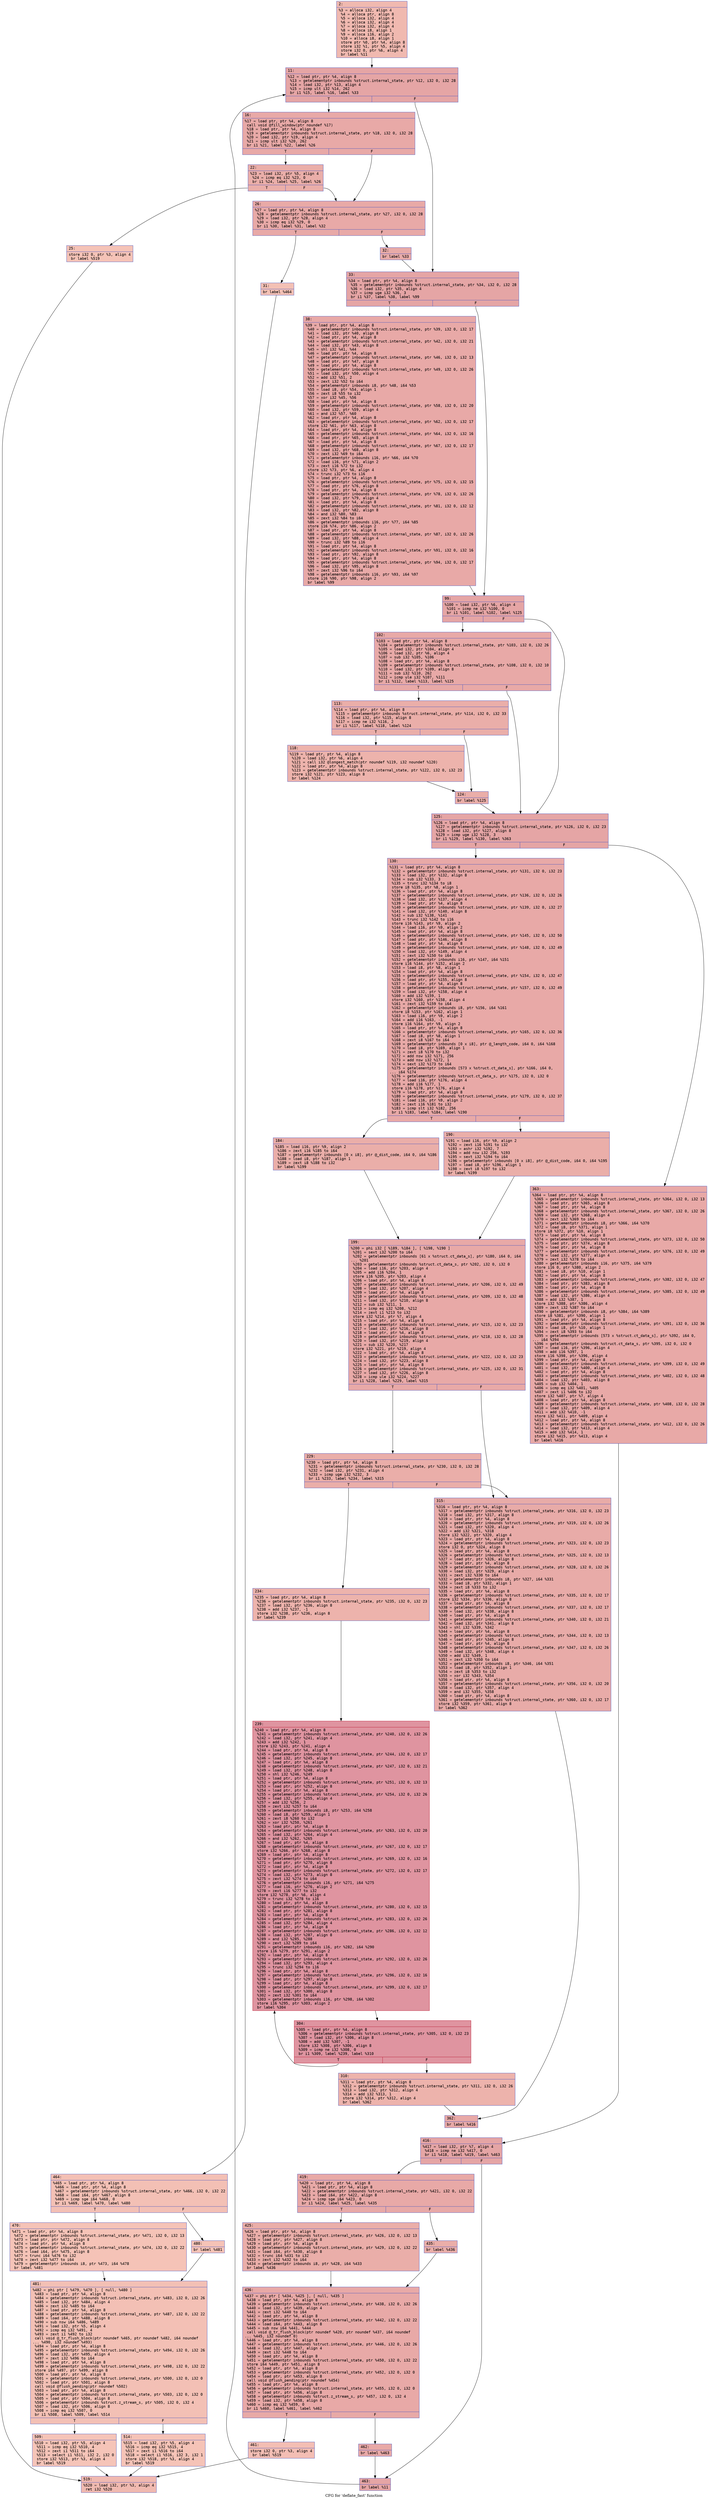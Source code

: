 digraph "CFG for 'deflate_fast' function" {
	label="CFG for 'deflate_fast' function";

	Node0x600000a3a490 [shape=record,color="#3d50c3ff", style=filled, fillcolor="#de614d70" fontname="Courier",label="{2:\l|  %3 = alloca i32, align 4\l  %4 = alloca ptr, align 8\l  %5 = alloca i32, align 4\l  %6 = alloca i32, align 4\l  %7 = alloca i32, align 4\l  %8 = alloca i8, align 1\l  %9 = alloca i16, align 2\l  %10 = alloca i8, align 1\l  store ptr %0, ptr %4, align 8\l  store i32 %1, ptr %5, align 4\l  store i32 0, ptr %6, align 4\l  br label %11\l}"];
	Node0x600000a3a490 -> Node0x600000a3a580[tooltip="2 -> 11\nProbability 100.00%" ];
	Node0x600000a3a580 [shape=record,color="#3d50c3ff", style=filled, fillcolor="#c5333470" fontname="Courier",label="{11:\l|  %12 = load ptr, ptr %4, align 8\l  %13 = getelementptr inbounds %struct.internal_state, ptr %12, i32 0, i32 28\l  %14 = load i32, ptr %13, align 4\l  %15 = icmp ult i32 %14, 262\l  br i1 %15, label %16, label %33\l|{<s0>T|<s1>F}}"];
	Node0x600000a3a580:s0 -> Node0x600000a3a5d0[tooltip="11 -> 16\nProbability 50.00%" ];
	Node0x600000a3a580:s1 -> Node0x600000a3a7b0[tooltip="11 -> 33\nProbability 50.00%" ];
	Node0x600000a3a5d0 [shape=record,color="#3d50c3ff", style=filled, fillcolor="#ca3b3770" fontname="Courier",label="{16:\l|  %17 = load ptr, ptr %4, align 8\l  call void @fill_window(ptr noundef %17)\l  %18 = load ptr, ptr %4, align 8\l  %19 = getelementptr inbounds %struct.internal_state, ptr %18, i32 0, i32 28\l  %20 = load i32, ptr %19, align 4\l  %21 = icmp ult i32 %20, 262\l  br i1 %21, label %22, label %26\l|{<s0>T|<s1>F}}"];
	Node0x600000a3a5d0:s0 -> Node0x600000a3a620[tooltip="16 -> 22\nProbability 50.00%" ];
	Node0x600000a3a5d0:s1 -> Node0x600000a3a6c0[tooltip="16 -> 26\nProbability 50.00%" ];
	Node0x600000a3a620 [shape=record,color="#3d50c3ff", style=filled, fillcolor="#d0473d70" fontname="Courier",label="{22:\l|  %23 = load i32, ptr %5, align 4\l  %24 = icmp eq i32 %23, 0\l  br i1 %24, label %25, label %26\l|{<s0>T|<s1>F}}"];
	Node0x600000a3a620:s0 -> Node0x600000a3a670[tooltip="22 -> 25\nProbability 3.12%" ];
	Node0x600000a3a620:s1 -> Node0x600000a3a6c0[tooltip="22 -> 26\nProbability 96.88%" ];
	Node0x600000a3a670 [shape=record,color="#3d50c3ff", style=filled, fillcolor="#e8765c70" fontname="Courier",label="{25:\l|  store i32 0, ptr %3, align 4\l  br label %519\l}"];
	Node0x600000a3a670 -> Node0x600000a3b250[tooltip="25 -> 519\nProbability 100.00%" ];
	Node0x600000a3a6c0 [shape=record,color="#3d50c3ff", style=filled, fillcolor="#ca3b3770" fontname="Courier",label="{26:\l|  %27 = load ptr, ptr %4, align 8\l  %28 = getelementptr inbounds %struct.internal_state, ptr %27, i32 0, i32 28\l  %29 = load i32, ptr %28, align 4\l  %30 = icmp eq i32 %29, 0\l  br i1 %30, label %31, label %32\l|{<s0>T|<s1>F}}"];
	Node0x600000a3a6c0:s0 -> Node0x600000a3a710[tooltip="26 -> 31\nProbability 3.12%" ];
	Node0x600000a3a6c0:s1 -> Node0x600000a3a760[tooltip="26 -> 32\nProbability 96.88%" ];
	Node0x600000a3a710 [shape=record,color="#3d50c3ff", style=filled, fillcolor="#e5705870" fontname="Courier",label="{31:\l|  br label %464\l}"];
	Node0x600000a3a710 -> Node0x600000a3b070[tooltip="31 -> 464\nProbability 100.00%" ];
	Node0x600000a3a760 [shape=record,color="#3d50c3ff", style=filled, fillcolor="#cc403a70" fontname="Courier",label="{32:\l|  br label %33\l}"];
	Node0x600000a3a760 -> Node0x600000a3a7b0[tooltip="32 -> 33\nProbability 100.00%" ];
	Node0x600000a3a7b0 [shape=record,color="#3d50c3ff", style=filled, fillcolor="#c5333470" fontname="Courier",label="{33:\l|  %34 = load ptr, ptr %4, align 8\l  %35 = getelementptr inbounds %struct.internal_state, ptr %34, i32 0, i32 28\l  %36 = load i32, ptr %35, align 4\l  %37 = icmp uge i32 %36, 3\l  br i1 %37, label %38, label %99\l|{<s0>T|<s1>F}}"];
	Node0x600000a3a7b0:s0 -> Node0x600000a3a800[tooltip="33 -> 38\nProbability 50.00%" ];
	Node0x600000a3a7b0:s1 -> Node0x600000a3a850[tooltip="33 -> 99\nProbability 50.00%" ];
	Node0x600000a3a800 [shape=record,color="#3d50c3ff", style=filled, fillcolor="#ca3b3770" fontname="Courier",label="{38:\l|  %39 = load ptr, ptr %4, align 8\l  %40 = getelementptr inbounds %struct.internal_state, ptr %39, i32 0, i32 17\l  %41 = load i32, ptr %40, align 8\l  %42 = load ptr, ptr %4, align 8\l  %43 = getelementptr inbounds %struct.internal_state, ptr %42, i32 0, i32 21\l  %44 = load i32, ptr %43, align 8\l  %45 = shl i32 %41, %44\l  %46 = load ptr, ptr %4, align 8\l  %47 = getelementptr inbounds %struct.internal_state, ptr %46, i32 0, i32 13\l  %48 = load ptr, ptr %47, align 8\l  %49 = load ptr, ptr %4, align 8\l  %50 = getelementptr inbounds %struct.internal_state, ptr %49, i32 0, i32 26\l  %51 = load i32, ptr %50, align 4\l  %52 = add i32 %51, 2\l  %53 = zext i32 %52 to i64\l  %54 = getelementptr inbounds i8, ptr %48, i64 %53\l  %55 = load i8, ptr %54, align 1\l  %56 = zext i8 %55 to i32\l  %57 = xor i32 %45, %56\l  %58 = load ptr, ptr %4, align 8\l  %59 = getelementptr inbounds %struct.internal_state, ptr %58, i32 0, i32 20\l  %60 = load i32, ptr %59, align 4\l  %61 = and i32 %57, %60\l  %62 = load ptr, ptr %4, align 8\l  %63 = getelementptr inbounds %struct.internal_state, ptr %62, i32 0, i32 17\l  store i32 %61, ptr %63, align 8\l  %64 = load ptr, ptr %4, align 8\l  %65 = getelementptr inbounds %struct.internal_state, ptr %64, i32 0, i32 16\l  %66 = load ptr, ptr %65, align 8\l  %67 = load ptr, ptr %4, align 8\l  %68 = getelementptr inbounds %struct.internal_state, ptr %67, i32 0, i32 17\l  %69 = load i32, ptr %68, align 8\l  %70 = zext i32 %69 to i64\l  %71 = getelementptr inbounds i16, ptr %66, i64 %70\l  %72 = load i16, ptr %71, align 2\l  %73 = zext i16 %72 to i32\l  store i32 %73, ptr %6, align 4\l  %74 = trunc i32 %73 to i16\l  %75 = load ptr, ptr %4, align 8\l  %76 = getelementptr inbounds %struct.internal_state, ptr %75, i32 0, i32 15\l  %77 = load ptr, ptr %76, align 8\l  %78 = load ptr, ptr %4, align 8\l  %79 = getelementptr inbounds %struct.internal_state, ptr %78, i32 0, i32 26\l  %80 = load i32, ptr %79, align 4\l  %81 = load ptr, ptr %4, align 8\l  %82 = getelementptr inbounds %struct.internal_state, ptr %81, i32 0, i32 12\l  %83 = load i32, ptr %82, align 8\l  %84 = and i32 %80, %83\l  %85 = zext i32 %84 to i64\l  %86 = getelementptr inbounds i16, ptr %77, i64 %85\l  store i16 %74, ptr %86, align 2\l  %87 = load ptr, ptr %4, align 8\l  %88 = getelementptr inbounds %struct.internal_state, ptr %87, i32 0, i32 26\l  %89 = load i32, ptr %88, align 4\l  %90 = trunc i32 %89 to i16\l  %91 = load ptr, ptr %4, align 8\l  %92 = getelementptr inbounds %struct.internal_state, ptr %91, i32 0, i32 16\l  %93 = load ptr, ptr %92, align 8\l  %94 = load ptr, ptr %4, align 8\l  %95 = getelementptr inbounds %struct.internal_state, ptr %94, i32 0, i32 17\l  %96 = load i32, ptr %95, align 8\l  %97 = zext i32 %96 to i64\l  %98 = getelementptr inbounds i16, ptr %93, i64 %97\l  store i16 %90, ptr %98, align 2\l  br label %99\l}"];
	Node0x600000a3a800 -> Node0x600000a3a850[tooltip="38 -> 99\nProbability 100.00%" ];
	Node0x600000a3a850 [shape=record,color="#3d50c3ff", style=filled, fillcolor="#c5333470" fontname="Courier",label="{99:\l|  %100 = load i32, ptr %6, align 4\l  %101 = icmp ne i32 %100, 0\l  br i1 %101, label %102, label %125\l|{<s0>T|<s1>F}}"];
	Node0x600000a3a850:s0 -> Node0x600000a3a8a0[tooltip="99 -> 102\nProbability 62.50%" ];
	Node0x600000a3a850:s1 -> Node0x600000a3a9e0[tooltip="99 -> 125\nProbability 37.50%" ];
	Node0x600000a3a8a0 [shape=record,color="#3d50c3ff", style=filled, fillcolor="#ca3b3770" fontname="Courier",label="{102:\l|  %103 = load ptr, ptr %4, align 8\l  %104 = getelementptr inbounds %struct.internal_state, ptr %103, i32 0, i32 26\l  %105 = load i32, ptr %104, align 4\l  %106 = load i32, ptr %6, align 4\l  %107 = sub i32 %105, %106\l  %108 = load ptr, ptr %4, align 8\l  %109 = getelementptr inbounds %struct.internal_state, ptr %108, i32 0, i32 10\l  %110 = load i32, ptr %109, align 8\l  %111 = sub i32 %110, 262\l  %112 = icmp ule i32 %107, %111\l  br i1 %112, label %113, label %125\l|{<s0>T|<s1>F}}"];
	Node0x600000a3a8a0:s0 -> Node0x600000a3a8f0[tooltip="102 -> 113\nProbability 50.00%" ];
	Node0x600000a3a8a0:s1 -> Node0x600000a3a9e0[tooltip="102 -> 125\nProbability 50.00%" ];
	Node0x600000a3a8f0 [shape=record,color="#3d50c3ff", style=filled, fillcolor="#d0473d70" fontname="Courier",label="{113:\l|  %114 = load ptr, ptr %4, align 8\l  %115 = getelementptr inbounds %struct.internal_state, ptr %114, i32 0, i32 33\l  %116 = load i32, ptr %115, align 8\l  %117 = icmp ne i32 %116, 2\l  br i1 %117, label %118, label %124\l|{<s0>T|<s1>F}}"];
	Node0x600000a3a8f0:s0 -> Node0x600000a3a940[tooltip="113 -> 118\nProbability 50.00%" ];
	Node0x600000a3a8f0:s1 -> Node0x600000a3a990[tooltip="113 -> 124\nProbability 50.00%" ];
	Node0x600000a3a940 [shape=record,color="#3d50c3ff", style=filled, fillcolor="#d6524470" fontname="Courier",label="{118:\l|  %119 = load ptr, ptr %4, align 8\l  %120 = load i32, ptr %6, align 4\l  %121 = call i32 @longest_match(ptr noundef %119, i32 noundef %120)\l  %122 = load ptr, ptr %4, align 8\l  %123 = getelementptr inbounds %struct.internal_state, ptr %122, i32 0, i32 23\l  store i32 %121, ptr %123, align 8\l  br label %124\l}"];
	Node0x600000a3a940 -> Node0x600000a3a990[tooltip="118 -> 124\nProbability 100.00%" ];
	Node0x600000a3a990 [shape=record,color="#3d50c3ff", style=filled, fillcolor="#d0473d70" fontname="Courier",label="{124:\l|  br label %125\l}"];
	Node0x600000a3a990 -> Node0x600000a3a9e0[tooltip="124 -> 125\nProbability 100.00%" ];
	Node0x600000a3a9e0 [shape=record,color="#3d50c3ff", style=filled, fillcolor="#c5333470" fontname="Courier",label="{125:\l|  %126 = load ptr, ptr %4, align 8\l  %127 = getelementptr inbounds %struct.internal_state, ptr %126, i32 0, i32 23\l  %128 = load i32, ptr %127, align 8\l  %129 = icmp uge i32 %128, 3\l  br i1 %129, label %130, label %363\l|{<s0>T|<s1>F}}"];
	Node0x600000a3a9e0:s0 -> Node0x600000a3aa30[tooltip="125 -> 130\nProbability 50.00%" ];
	Node0x600000a3a9e0:s1 -> Node0x600000a3ada0[tooltip="125 -> 363\nProbability 50.00%" ];
	Node0x600000a3aa30 [shape=record,color="#3d50c3ff", style=filled, fillcolor="#ca3b3770" fontname="Courier",label="{130:\l|  %131 = load ptr, ptr %4, align 8\l  %132 = getelementptr inbounds %struct.internal_state, ptr %131, i32 0, i32 23\l  %133 = load i32, ptr %132, align 8\l  %134 = sub i32 %133, 3\l  %135 = trunc i32 %134 to i8\l  store i8 %135, ptr %8, align 1\l  %136 = load ptr, ptr %4, align 8\l  %137 = getelementptr inbounds %struct.internal_state, ptr %136, i32 0, i32 26\l  %138 = load i32, ptr %137, align 4\l  %139 = load ptr, ptr %4, align 8\l  %140 = getelementptr inbounds %struct.internal_state, ptr %139, i32 0, i32 27\l  %141 = load i32, ptr %140, align 8\l  %142 = sub i32 %138, %141\l  %143 = trunc i32 %142 to i16\l  store i16 %143, ptr %9, align 2\l  %144 = load i16, ptr %9, align 2\l  %145 = load ptr, ptr %4, align 8\l  %146 = getelementptr inbounds %struct.internal_state, ptr %145, i32 0, i32 50\l  %147 = load ptr, ptr %146, align 8\l  %148 = load ptr, ptr %4, align 8\l  %149 = getelementptr inbounds %struct.internal_state, ptr %148, i32 0, i32 49\l  %150 = load i32, ptr %149, align 4\l  %151 = zext i32 %150 to i64\l  %152 = getelementptr inbounds i16, ptr %147, i64 %151\l  store i16 %144, ptr %152, align 2\l  %153 = load i8, ptr %8, align 1\l  %154 = load ptr, ptr %4, align 8\l  %155 = getelementptr inbounds %struct.internal_state, ptr %154, i32 0, i32 47\l  %156 = load ptr, ptr %155, align 8\l  %157 = load ptr, ptr %4, align 8\l  %158 = getelementptr inbounds %struct.internal_state, ptr %157, i32 0, i32 49\l  %159 = load i32, ptr %158, align 4\l  %160 = add i32 %159, 1\l  store i32 %160, ptr %158, align 4\l  %161 = zext i32 %159 to i64\l  %162 = getelementptr inbounds i8, ptr %156, i64 %161\l  store i8 %153, ptr %162, align 1\l  %163 = load i16, ptr %9, align 2\l  %164 = add i16 %163, -1\l  store i16 %164, ptr %9, align 2\l  %165 = load ptr, ptr %4, align 8\l  %166 = getelementptr inbounds %struct.internal_state, ptr %165, i32 0, i32 36\l  %167 = load i8, ptr %8, align 1\l  %168 = zext i8 %167 to i64\l  %169 = getelementptr inbounds [0 x i8], ptr @_length_code, i64 0, i64 %168\l  %170 = load i8, ptr %169, align 1\l  %171 = zext i8 %170 to i32\l  %172 = add nsw i32 %171, 256\l  %173 = add nsw i32 %172, 1\l  %174 = sext i32 %173 to i64\l  %175 = getelementptr inbounds [573 x %struct.ct_data_s], ptr %166, i64 0,\l... i64 %174\l  %176 = getelementptr inbounds %struct.ct_data_s, ptr %175, i32 0, i32 0\l  %177 = load i16, ptr %176, align 4\l  %178 = add i16 %177, 1\l  store i16 %178, ptr %176, align 4\l  %179 = load ptr, ptr %4, align 8\l  %180 = getelementptr inbounds %struct.internal_state, ptr %179, i32 0, i32 37\l  %181 = load i16, ptr %9, align 2\l  %182 = zext i16 %181 to i32\l  %183 = icmp slt i32 %182, 256\l  br i1 %183, label %184, label %190\l|{<s0>T|<s1>F}}"];
	Node0x600000a3aa30:s0 -> Node0x600000a3aa80[tooltip="130 -> 184\nProbability 50.00%" ];
	Node0x600000a3aa30:s1 -> Node0x600000a3aad0[tooltip="130 -> 190\nProbability 50.00%" ];
	Node0x600000a3aa80 [shape=record,color="#3d50c3ff", style=filled, fillcolor="#d0473d70" fontname="Courier",label="{184:\l|  %185 = load i16, ptr %9, align 2\l  %186 = zext i16 %185 to i64\l  %187 = getelementptr inbounds [0 x i8], ptr @_dist_code, i64 0, i64 %186\l  %188 = load i8, ptr %187, align 1\l  %189 = zext i8 %188 to i32\l  br label %199\l}"];
	Node0x600000a3aa80 -> Node0x600000a3ab20[tooltip="184 -> 199\nProbability 100.00%" ];
	Node0x600000a3aad0 [shape=record,color="#3d50c3ff", style=filled, fillcolor="#d0473d70" fontname="Courier",label="{190:\l|  %191 = load i16, ptr %9, align 2\l  %192 = zext i16 %191 to i32\l  %193 = ashr i32 %192, 7\l  %194 = add nsw i32 256, %193\l  %195 = sext i32 %194 to i64\l  %196 = getelementptr inbounds [0 x i8], ptr @_dist_code, i64 0, i64 %195\l  %197 = load i8, ptr %196, align 1\l  %198 = zext i8 %197 to i32\l  br label %199\l}"];
	Node0x600000a3aad0 -> Node0x600000a3ab20[tooltip="190 -> 199\nProbability 100.00%" ];
	Node0x600000a3ab20 [shape=record,color="#3d50c3ff", style=filled, fillcolor="#ca3b3770" fontname="Courier",label="{199:\l|  %200 = phi i32 [ %189, %184 ], [ %198, %190 ]\l  %201 = sext i32 %200 to i64\l  %202 = getelementptr inbounds [61 x %struct.ct_data_s], ptr %180, i64 0, i64\l... %201\l  %203 = getelementptr inbounds %struct.ct_data_s, ptr %202, i32 0, i32 0\l  %204 = load i16, ptr %203, align 4\l  %205 = add i16 %204, 1\l  store i16 %205, ptr %203, align 4\l  %206 = load ptr, ptr %4, align 8\l  %207 = getelementptr inbounds %struct.internal_state, ptr %206, i32 0, i32 49\l  %208 = load i32, ptr %207, align 4\l  %209 = load ptr, ptr %4, align 8\l  %210 = getelementptr inbounds %struct.internal_state, ptr %209, i32 0, i32 48\l  %211 = load i32, ptr %210, align 8\l  %212 = sub i32 %211, 1\l  %213 = icmp eq i32 %208, %212\l  %214 = zext i1 %213 to i32\l  store i32 %214, ptr %7, align 4\l  %215 = load ptr, ptr %4, align 8\l  %216 = getelementptr inbounds %struct.internal_state, ptr %215, i32 0, i32 23\l  %217 = load i32, ptr %216, align 8\l  %218 = load ptr, ptr %4, align 8\l  %219 = getelementptr inbounds %struct.internal_state, ptr %218, i32 0, i32 28\l  %220 = load i32, ptr %219, align 4\l  %221 = sub i32 %220, %217\l  store i32 %221, ptr %219, align 4\l  %222 = load ptr, ptr %4, align 8\l  %223 = getelementptr inbounds %struct.internal_state, ptr %222, i32 0, i32 23\l  %224 = load i32, ptr %223, align 8\l  %225 = load ptr, ptr %4, align 8\l  %226 = getelementptr inbounds %struct.internal_state, ptr %225, i32 0, i32 31\l  %227 = load i32, ptr %226, align 8\l  %228 = icmp ule i32 %224, %227\l  br i1 %228, label %229, label %315\l|{<s0>T|<s1>F}}"];
	Node0x600000a3ab20:s0 -> Node0x600000a3ab70[tooltip="199 -> 229\nProbability 50.00%" ];
	Node0x600000a3ab20:s1 -> Node0x600000a3ad00[tooltip="199 -> 315\nProbability 50.00%" ];
	Node0x600000a3ab70 [shape=record,color="#3d50c3ff", style=filled, fillcolor="#d0473d70" fontname="Courier",label="{229:\l|  %230 = load ptr, ptr %4, align 8\l  %231 = getelementptr inbounds %struct.internal_state, ptr %230, i32 0, i32 28\l  %232 = load i32, ptr %231, align 4\l  %233 = icmp uge i32 %232, 3\l  br i1 %233, label %234, label %315\l|{<s0>T|<s1>F}}"];
	Node0x600000a3ab70:s0 -> Node0x600000a3abc0[tooltip="229 -> 234\nProbability 50.00%" ];
	Node0x600000a3ab70:s1 -> Node0x600000a3ad00[tooltip="229 -> 315\nProbability 50.00%" ];
	Node0x600000a3abc0 [shape=record,color="#3d50c3ff", style=filled, fillcolor="#d6524470" fontname="Courier",label="{234:\l|  %235 = load ptr, ptr %4, align 8\l  %236 = getelementptr inbounds %struct.internal_state, ptr %235, i32 0, i32 23\l  %237 = load i32, ptr %236, align 8\l  %238 = add i32 %237, -1\l  store i32 %238, ptr %236, align 8\l  br label %239\l}"];
	Node0x600000a3abc0 -> Node0x600000a3ac10[tooltip="234 -> 239\nProbability 100.00%" ];
	Node0x600000a3ac10 [shape=record,color="#b70d28ff", style=filled, fillcolor="#b70d2870" fontname="Courier",label="{239:\l|  %240 = load ptr, ptr %4, align 8\l  %241 = getelementptr inbounds %struct.internal_state, ptr %240, i32 0, i32 26\l  %242 = load i32, ptr %241, align 4\l  %243 = add i32 %242, 1\l  store i32 %243, ptr %241, align 4\l  %244 = load ptr, ptr %4, align 8\l  %245 = getelementptr inbounds %struct.internal_state, ptr %244, i32 0, i32 17\l  %246 = load i32, ptr %245, align 8\l  %247 = load ptr, ptr %4, align 8\l  %248 = getelementptr inbounds %struct.internal_state, ptr %247, i32 0, i32 21\l  %249 = load i32, ptr %248, align 8\l  %250 = shl i32 %246, %249\l  %251 = load ptr, ptr %4, align 8\l  %252 = getelementptr inbounds %struct.internal_state, ptr %251, i32 0, i32 13\l  %253 = load ptr, ptr %252, align 8\l  %254 = load ptr, ptr %4, align 8\l  %255 = getelementptr inbounds %struct.internal_state, ptr %254, i32 0, i32 26\l  %256 = load i32, ptr %255, align 4\l  %257 = add i32 %256, 2\l  %258 = zext i32 %257 to i64\l  %259 = getelementptr inbounds i8, ptr %253, i64 %258\l  %260 = load i8, ptr %259, align 1\l  %261 = zext i8 %260 to i32\l  %262 = xor i32 %250, %261\l  %263 = load ptr, ptr %4, align 8\l  %264 = getelementptr inbounds %struct.internal_state, ptr %263, i32 0, i32 20\l  %265 = load i32, ptr %264, align 4\l  %266 = and i32 %262, %265\l  %267 = load ptr, ptr %4, align 8\l  %268 = getelementptr inbounds %struct.internal_state, ptr %267, i32 0, i32 17\l  store i32 %266, ptr %268, align 8\l  %269 = load ptr, ptr %4, align 8\l  %270 = getelementptr inbounds %struct.internal_state, ptr %269, i32 0, i32 16\l  %271 = load ptr, ptr %270, align 8\l  %272 = load ptr, ptr %4, align 8\l  %273 = getelementptr inbounds %struct.internal_state, ptr %272, i32 0, i32 17\l  %274 = load i32, ptr %273, align 8\l  %275 = zext i32 %274 to i64\l  %276 = getelementptr inbounds i16, ptr %271, i64 %275\l  %277 = load i16, ptr %276, align 2\l  %278 = zext i16 %277 to i32\l  store i32 %278, ptr %6, align 4\l  %279 = trunc i32 %278 to i16\l  %280 = load ptr, ptr %4, align 8\l  %281 = getelementptr inbounds %struct.internal_state, ptr %280, i32 0, i32 15\l  %282 = load ptr, ptr %281, align 8\l  %283 = load ptr, ptr %4, align 8\l  %284 = getelementptr inbounds %struct.internal_state, ptr %283, i32 0, i32 26\l  %285 = load i32, ptr %284, align 4\l  %286 = load ptr, ptr %4, align 8\l  %287 = getelementptr inbounds %struct.internal_state, ptr %286, i32 0, i32 12\l  %288 = load i32, ptr %287, align 8\l  %289 = and i32 %285, %288\l  %290 = zext i32 %289 to i64\l  %291 = getelementptr inbounds i16, ptr %282, i64 %290\l  store i16 %279, ptr %291, align 2\l  %292 = load ptr, ptr %4, align 8\l  %293 = getelementptr inbounds %struct.internal_state, ptr %292, i32 0, i32 26\l  %294 = load i32, ptr %293, align 4\l  %295 = trunc i32 %294 to i16\l  %296 = load ptr, ptr %4, align 8\l  %297 = getelementptr inbounds %struct.internal_state, ptr %296, i32 0, i32 16\l  %298 = load ptr, ptr %297, align 8\l  %299 = load ptr, ptr %4, align 8\l  %300 = getelementptr inbounds %struct.internal_state, ptr %299, i32 0, i32 17\l  %301 = load i32, ptr %300, align 8\l  %302 = zext i32 %301 to i64\l  %303 = getelementptr inbounds i16, ptr %298, i64 %302\l  store i16 %295, ptr %303, align 2\l  br label %304\l}"];
	Node0x600000a3ac10 -> Node0x600000a3ac60[tooltip="239 -> 304\nProbability 100.00%" ];
	Node0x600000a3ac60 [shape=record,color="#b70d28ff", style=filled, fillcolor="#b70d2870" fontname="Courier",label="{304:\l|  %305 = load ptr, ptr %4, align 8\l  %306 = getelementptr inbounds %struct.internal_state, ptr %305, i32 0, i32 23\l  %307 = load i32, ptr %306, align 8\l  %308 = add i32 %307, -1\l  store i32 %308, ptr %306, align 8\l  %309 = icmp ne i32 %308, 0\l  br i1 %309, label %239, label %310\l|{<s0>T|<s1>F}}"];
	Node0x600000a3ac60:s0 -> Node0x600000a3ac10[tooltip="304 -> 239\nProbability 96.88%" ];
	Node0x600000a3ac60:s1 -> Node0x600000a3acb0[tooltip="304 -> 310\nProbability 3.12%" ];
	Node0x600000a3acb0 [shape=record,color="#3d50c3ff", style=filled, fillcolor="#d6524470" fontname="Courier",label="{310:\l|  %311 = load ptr, ptr %4, align 8\l  %312 = getelementptr inbounds %struct.internal_state, ptr %311, i32 0, i32 26\l  %313 = load i32, ptr %312, align 4\l  %314 = add i32 %313, 1\l  store i32 %314, ptr %312, align 4\l  br label %362\l}"];
	Node0x600000a3acb0 -> Node0x600000a3ad50[tooltip="310 -> 362\nProbability 100.00%" ];
	Node0x600000a3ad00 [shape=record,color="#3d50c3ff", style=filled, fillcolor="#cc403a70" fontname="Courier",label="{315:\l|  %316 = load ptr, ptr %4, align 8\l  %317 = getelementptr inbounds %struct.internal_state, ptr %316, i32 0, i32 23\l  %318 = load i32, ptr %317, align 8\l  %319 = load ptr, ptr %4, align 8\l  %320 = getelementptr inbounds %struct.internal_state, ptr %319, i32 0, i32 26\l  %321 = load i32, ptr %320, align 4\l  %322 = add i32 %321, %318\l  store i32 %322, ptr %320, align 4\l  %323 = load ptr, ptr %4, align 8\l  %324 = getelementptr inbounds %struct.internal_state, ptr %323, i32 0, i32 23\l  store i32 0, ptr %324, align 8\l  %325 = load ptr, ptr %4, align 8\l  %326 = getelementptr inbounds %struct.internal_state, ptr %325, i32 0, i32 13\l  %327 = load ptr, ptr %326, align 8\l  %328 = load ptr, ptr %4, align 8\l  %329 = getelementptr inbounds %struct.internal_state, ptr %328, i32 0, i32 26\l  %330 = load i32, ptr %329, align 4\l  %331 = zext i32 %330 to i64\l  %332 = getelementptr inbounds i8, ptr %327, i64 %331\l  %333 = load i8, ptr %332, align 1\l  %334 = zext i8 %333 to i32\l  %335 = load ptr, ptr %4, align 8\l  %336 = getelementptr inbounds %struct.internal_state, ptr %335, i32 0, i32 17\l  store i32 %334, ptr %336, align 8\l  %337 = load ptr, ptr %4, align 8\l  %338 = getelementptr inbounds %struct.internal_state, ptr %337, i32 0, i32 17\l  %339 = load i32, ptr %338, align 8\l  %340 = load ptr, ptr %4, align 8\l  %341 = getelementptr inbounds %struct.internal_state, ptr %340, i32 0, i32 21\l  %342 = load i32, ptr %341, align 8\l  %343 = shl i32 %339, %342\l  %344 = load ptr, ptr %4, align 8\l  %345 = getelementptr inbounds %struct.internal_state, ptr %344, i32 0, i32 13\l  %346 = load ptr, ptr %345, align 8\l  %347 = load ptr, ptr %4, align 8\l  %348 = getelementptr inbounds %struct.internal_state, ptr %347, i32 0, i32 26\l  %349 = load i32, ptr %348, align 4\l  %350 = add i32 %349, 1\l  %351 = zext i32 %350 to i64\l  %352 = getelementptr inbounds i8, ptr %346, i64 %351\l  %353 = load i8, ptr %352, align 1\l  %354 = zext i8 %353 to i32\l  %355 = xor i32 %343, %354\l  %356 = load ptr, ptr %4, align 8\l  %357 = getelementptr inbounds %struct.internal_state, ptr %356, i32 0, i32 20\l  %358 = load i32, ptr %357, align 4\l  %359 = and i32 %355, %358\l  %360 = load ptr, ptr %4, align 8\l  %361 = getelementptr inbounds %struct.internal_state, ptr %360, i32 0, i32 17\l  store i32 %359, ptr %361, align 8\l  br label %362\l}"];
	Node0x600000a3ad00 -> Node0x600000a3ad50[tooltip="315 -> 362\nProbability 100.00%" ];
	Node0x600000a3ad50 [shape=record,color="#3d50c3ff", style=filled, fillcolor="#ca3b3770" fontname="Courier",label="{362:\l|  br label %416\l}"];
	Node0x600000a3ad50 -> Node0x600000a3adf0[tooltip="362 -> 416\nProbability 100.00%" ];
	Node0x600000a3ada0 [shape=record,color="#3d50c3ff", style=filled, fillcolor="#ca3b3770" fontname="Courier",label="{363:\l|  %364 = load ptr, ptr %4, align 8\l  %365 = getelementptr inbounds %struct.internal_state, ptr %364, i32 0, i32 13\l  %366 = load ptr, ptr %365, align 8\l  %367 = load ptr, ptr %4, align 8\l  %368 = getelementptr inbounds %struct.internal_state, ptr %367, i32 0, i32 26\l  %369 = load i32, ptr %368, align 4\l  %370 = zext i32 %369 to i64\l  %371 = getelementptr inbounds i8, ptr %366, i64 %370\l  %372 = load i8, ptr %371, align 1\l  store i8 %372, ptr %10, align 1\l  %373 = load ptr, ptr %4, align 8\l  %374 = getelementptr inbounds %struct.internal_state, ptr %373, i32 0, i32 50\l  %375 = load ptr, ptr %374, align 8\l  %376 = load ptr, ptr %4, align 8\l  %377 = getelementptr inbounds %struct.internal_state, ptr %376, i32 0, i32 49\l  %378 = load i32, ptr %377, align 4\l  %379 = zext i32 %378 to i64\l  %380 = getelementptr inbounds i16, ptr %375, i64 %379\l  store i16 0, ptr %380, align 2\l  %381 = load i8, ptr %10, align 1\l  %382 = load ptr, ptr %4, align 8\l  %383 = getelementptr inbounds %struct.internal_state, ptr %382, i32 0, i32 47\l  %384 = load ptr, ptr %383, align 8\l  %385 = load ptr, ptr %4, align 8\l  %386 = getelementptr inbounds %struct.internal_state, ptr %385, i32 0, i32 49\l  %387 = load i32, ptr %386, align 4\l  %388 = add i32 %387, 1\l  store i32 %388, ptr %386, align 4\l  %389 = zext i32 %387 to i64\l  %390 = getelementptr inbounds i8, ptr %384, i64 %389\l  store i8 %381, ptr %390, align 1\l  %391 = load ptr, ptr %4, align 8\l  %392 = getelementptr inbounds %struct.internal_state, ptr %391, i32 0, i32 36\l  %393 = load i8, ptr %10, align 1\l  %394 = zext i8 %393 to i64\l  %395 = getelementptr inbounds [573 x %struct.ct_data_s], ptr %392, i64 0,\l... i64 %394\l  %396 = getelementptr inbounds %struct.ct_data_s, ptr %395, i32 0, i32 0\l  %397 = load i16, ptr %396, align 4\l  %398 = add i16 %397, 1\l  store i16 %398, ptr %396, align 4\l  %399 = load ptr, ptr %4, align 8\l  %400 = getelementptr inbounds %struct.internal_state, ptr %399, i32 0, i32 49\l  %401 = load i32, ptr %400, align 4\l  %402 = load ptr, ptr %4, align 8\l  %403 = getelementptr inbounds %struct.internal_state, ptr %402, i32 0, i32 48\l  %404 = load i32, ptr %403, align 8\l  %405 = sub i32 %404, 1\l  %406 = icmp eq i32 %401, %405\l  %407 = zext i1 %406 to i32\l  store i32 %407, ptr %7, align 4\l  %408 = load ptr, ptr %4, align 8\l  %409 = getelementptr inbounds %struct.internal_state, ptr %408, i32 0, i32 28\l  %410 = load i32, ptr %409, align 4\l  %411 = add i32 %410, -1\l  store i32 %411, ptr %409, align 4\l  %412 = load ptr, ptr %4, align 8\l  %413 = getelementptr inbounds %struct.internal_state, ptr %412, i32 0, i32 26\l  %414 = load i32, ptr %413, align 4\l  %415 = add i32 %414, 1\l  store i32 %415, ptr %413, align 4\l  br label %416\l}"];
	Node0x600000a3ada0 -> Node0x600000a3adf0[tooltip="363 -> 416\nProbability 100.00%" ];
	Node0x600000a3adf0 [shape=record,color="#3d50c3ff", style=filled, fillcolor="#c5333470" fontname="Courier",label="{416:\l|  %417 = load i32, ptr %7, align 4\l  %418 = icmp ne i32 %417, 0\l  br i1 %418, label %419, label %463\l|{<s0>T|<s1>F}}"];
	Node0x600000a3adf0:s0 -> Node0x600000a3ae40[tooltip="416 -> 419\nProbability 62.50%" ];
	Node0x600000a3adf0:s1 -> Node0x600000a3b020[tooltip="416 -> 463\nProbability 37.50%" ];
	Node0x600000a3ae40 [shape=record,color="#3d50c3ff", style=filled, fillcolor="#ca3b3770" fontname="Courier",label="{419:\l|  %420 = load ptr, ptr %4, align 8\l  %421 = load ptr, ptr %4, align 8\l  %422 = getelementptr inbounds %struct.internal_state, ptr %421, i32 0, i32 22\l  %423 = load i64, ptr %422, align 8\l  %424 = icmp sge i64 %423, 0\l  br i1 %424, label %425, label %435\l|{<s0>T|<s1>F}}"];
	Node0x600000a3ae40:s0 -> Node0x600000a3ae90[tooltip="419 -> 425\nProbability 50.00%" ];
	Node0x600000a3ae40:s1 -> Node0x600000a3aee0[tooltip="419 -> 435\nProbability 50.00%" ];
	Node0x600000a3ae90 [shape=record,color="#3d50c3ff", style=filled, fillcolor="#d0473d70" fontname="Courier",label="{425:\l|  %426 = load ptr, ptr %4, align 8\l  %427 = getelementptr inbounds %struct.internal_state, ptr %426, i32 0, i32 13\l  %428 = load ptr, ptr %427, align 8\l  %429 = load ptr, ptr %4, align 8\l  %430 = getelementptr inbounds %struct.internal_state, ptr %429, i32 0, i32 22\l  %431 = load i64, ptr %430, align 8\l  %432 = trunc i64 %431 to i32\l  %433 = zext i32 %432 to i64\l  %434 = getelementptr inbounds i8, ptr %428, i64 %433\l  br label %436\l}"];
	Node0x600000a3ae90 -> Node0x600000a3af30[tooltip="425 -> 436\nProbability 100.00%" ];
	Node0x600000a3aee0 [shape=record,color="#3d50c3ff", style=filled, fillcolor="#d0473d70" fontname="Courier",label="{435:\l|  br label %436\l}"];
	Node0x600000a3aee0 -> Node0x600000a3af30[tooltip="435 -> 436\nProbability 100.00%" ];
	Node0x600000a3af30 [shape=record,color="#3d50c3ff", style=filled, fillcolor="#ca3b3770" fontname="Courier",label="{436:\l|  %437 = phi ptr [ %434, %425 ], [ null, %435 ]\l  %438 = load ptr, ptr %4, align 8\l  %439 = getelementptr inbounds %struct.internal_state, ptr %438, i32 0, i32 26\l  %440 = load i32, ptr %439, align 4\l  %441 = zext i32 %440 to i64\l  %442 = load ptr, ptr %4, align 8\l  %443 = getelementptr inbounds %struct.internal_state, ptr %442, i32 0, i32 22\l  %444 = load i64, ptr %443, align 8\l  %445 = sub nsw i64 %441, %444\l  call void @_tr_flush_block(ptr noundef %420, ptr noundef %437, i64 noundef\l... %445, i32 noundef 0)\l  %446 = load ptr, ptr %4, align 8\l  %447 = getelementptr inbounds %struct.internal_state, ptr %446, i32 0, i32 26\l  %448 = load i32, ptr %447, align 4\l  %449 = zext i32 %448 to i64\l  %450 = load ptr, ptr %4, align 8\l  %451 = getelementptr inbounds %struct.internal_state, ptr %450, i32 0, i32 22\l  store i64 %449, ptr %451, align 8\l  %452 = load ptr, ptr %4, align 8\l  %453 = getelementptr inbounds %struct.internal_state, ptr %452, i32 0, i32 0\l  %454 = load ptr, ptr %453, align 8\l  call void @flush_pending(ptr noundef %454)\l  %455 = load ptr, ptr %4, align 8\l  %456 = getelementptr inbounds %struct.internal_state, ptr %455, i32 0, i32 0\l  %457 = load ptr, ptr %456, align 8\l  %458 = getelementptr inbounds %struct.z_stream_s, ptr %457, i32 0, i32 4\l  %459 = load i32, ptr %458, align 8\l  %460 = icmp eq i32 %459, 0\l  br i1 %460, label %461, label %462\l|{<s0>T|<s1>F}}"];
	Node0x600000a3af30:s0 -> Node0x600000a3af80[tooltip="436 -> 461\nProbability 3.12%" ];
	Node0x600000a3af30:s1 -> Node0x600000a3afd0[tooltip="436 -> 462\nProbability 96.88%" ];
	Node0x600000a3af80 [shape=record,color="#3d50c3ff", style=filled, fillcolor="#e36c5570" fontname="Courier",label="{461:\l|  store i32 0, ptr %3, align 4\l  br label %519\l}"];
	Node0x600000a3af80 -> Node0x600000a3b250[tooltip="461 -> 519\nProbability 100.00%" ];
	Node0x600000a3afd0 [shape=record,color="#3d50c3ff", style=filled, fillcolor="#ca3b3770" fontname="Courier",label="{462:\l|  br label %463\l}"];
	Node0x600000a3afd0 -> Node0x600000a3b020[tooltip="462 -> 463\nProbability 100.00%" ];
	Node0x600000a3b020 [shape=record,color="#3d50c3ff", style=filled, fillcolor="#c5333470" fontname="Courier",label="{463:\l|  br label %11\l}"];
	Node0x600000a3b020 -> Node0x600000a3a580[tooltip="463 -> 11\nProbability 100.00%" ];
	Node0x600000a3b070 [shape=record,color="#3d50c3ff", style=filled, fillcolor="#e5705870" fontname="Courier",label="{464:\l|  %465 = load ptr, ptr %4, align 8\l  %466 = load ptr, ptr %4, align 8\l  %467 = getelementptr inbounds %struct.internal_state, ptr %466, i32 0, i32 22\l  %468 = load i64, ptr %467, align 8\l  %469 = icmp sge i64 %468, 0\l  br i1 %469, label %470, label %480\l|{<s0>T|<s1>F}}"];
	Node0x600000a3b070:s0 -> Node0x600000a3b0c0[tooltip="464 -> 470\nProbability 50.00%" ];
	Node0x600000a3b070:s1 -> Node0x600000a3b110[tooltip="464 -> 480\nProbability 50.00%" ];
	Node0x600000a3b0c0 [shape=record,color="#3d50c3ff", style=filled, fillcolor="#e8765c70" fontname="Courier",label="{470:\l|  %471 = load ptr, ptr %4, align 8\l  %472 = getelementptr inbounds %struct.internal_state, ptr %471, i32 0, i32 13\l  %473 = load ptr, ptr %472, align 8\l  %474 = load ptr, ptr %4, align 8\l  %475 = getelementptr inbounds %struct.internal_state, ptr %474, i32 0, i32 22\l  %476 = load i64, ptr %475, align 8\l  %477 = trunc i64 %476 to i32\l  %478 = zext i32 %477 to i64\l  %479 = getelementptr inbounds i8, ptr %473, i64 %478\l  br label %481\l}"];
	Node0x600000a3b0c0 -> Node0x600000a3b160[tooltip="470 -> 481\nProbability 100.00%" ];
	Node0x600000a3b110 [shape=record,color="#3d50c3ff", style=filled, fillcolor="#e8765c70" fontname="Courier",label="{480:\l|  br label %481\l}"];
	Node0x600000a3b110 -> Node0x600000a3b160[tooltip="480 -> 481\nProbability 100.00%" ];
	Node0x600000a3b160 [shape=record,color="#3d50c3ff", style=filled, fillcolor="#e5705870" fontname="Courier",label="{481:\l|  %482 = phi ptr [ %479, %470 ], [ null, %480 ]\l  %483 = load ptr, ptr %4, align 8\l  %484 = getelementptr inbounds %struct.internal_state, ptr %483, i32 0, i32 26\l  %485 = load i32, ptr %484, align 4\l  %486 = zext i32 %485 to i64\l  %487 = load ptr, ptr %4, align 8\l  %488 = getelementptr inbounds %struct.internal_state, ptr %487, i32 0, i32 22\l  %489 = load i64, ptr %488, align 8\l  %490 = sub nsw i64 %486, %489\l  %491 = load i32, ptr %5, align 4\l  %492 = icmp eq i32 %491, 4\l  %493 = zext i1 %492 to i32\l  call void @_tr_flush_block(ptr noundef %465, ptr noundef %482, i64 noundef\l... %490, i32 noundef %493)\l  %494 = load ptr, ptr %4, align 8\l  %495 = getelementptr inbounds %struct.internal_state, ptr %494, i32 0, i32 26\l  %496 = load i32, ptr %495, align 4\l  %497 = zext i32 %496 to i64\l  %498 = load ptr, ptr %4, align 8\l  %499 = getelementptr inbounds %struct.internal_state, ptr %498, i32 0, i32 22\l  store i64 %497, ptr %499, align 8\l  %500 = load ptr, ptr %4, align 8\l  %501 = getelementptr inbounds %struct.internal_state, ptr %500, i32 0, i32 0\l  %502 = load ptr, ptr %501, align 8\l  call void @flush_pending(ptr noundef %502)\l  %503 = load ptr, ptr %4, align 8\l  %504 = getelementptr inbounds %struct.internal_state, ptr %503, i32 0, i32 0\l  %505 = load ptr, ptr %504, align 8\l  %506 = getelementptr inbounds %struct.z_stream_s, ptr %505, i32 0, i32 4\l  %507 = load i32, ptr %506, align 8\l  %508 = icmp eq i32 %507, 0\l  br i1 %508, label %509, label %514\l|{<s0>T|<s1>F}}"];
	Node0x600000a3b160:s0 -> Node0x600000a3b1b0[tooltip="481 -> 509\nProbability 37.50%" ];
	Node0x600000a3b160:s1 -> Node0x600000a3b200[tooltip="481 -> 514\nProbability 62.50%" ];
	Node0x600000a3b1b0 [shape=record,color="#3d50c3ff", style=filled, fillcolor="#e97a5f70" fontname="Courier",label="{509:\l|  %510 = load i32, ptr %5, align 4\l  %511 = icmp eq i32 %510, 4\l  %512 = zext i1 %511 to i64\l  %513 = select i1 %511, i32 2, i32 0\l  store i32 %513, ptr %3, align 4\l  br label %519\l}"];
	Node0x600000a3b1b0 -> Node0x600000a3b250[tooltip="509 -> 519\nProbability 100.00%" ];
	Node0x600000a3b200 [shape=record,color="#3d50c3ff", style=filled, fillcolor="#e8765c70" fontname="Courier",label="{514:\l|  %515 = load i32, ptr %5, align 4\l  %516 = icmp eq i32 %515, 4\l  %517 = zext i1 %516 to i64\l  %518 = select i1 %516, i32 3, i32 1\l  store i32 %518, ptr %3, align 4\l  br label %519\l}"];
	Node0x600000a3b200 -> Node0x600000a3b250[tooltip="514 -> 519\nProbability 100.00%" ];
	Node0x600000a3b250 [shape=record,color="#3d50c3ff", style=filled, fillcolor="#de614d70" fontname="Courier",label="{519:\l|  %520 = load i32, ptr %3, align 4\l  ret i32 %520\l}"];
}
